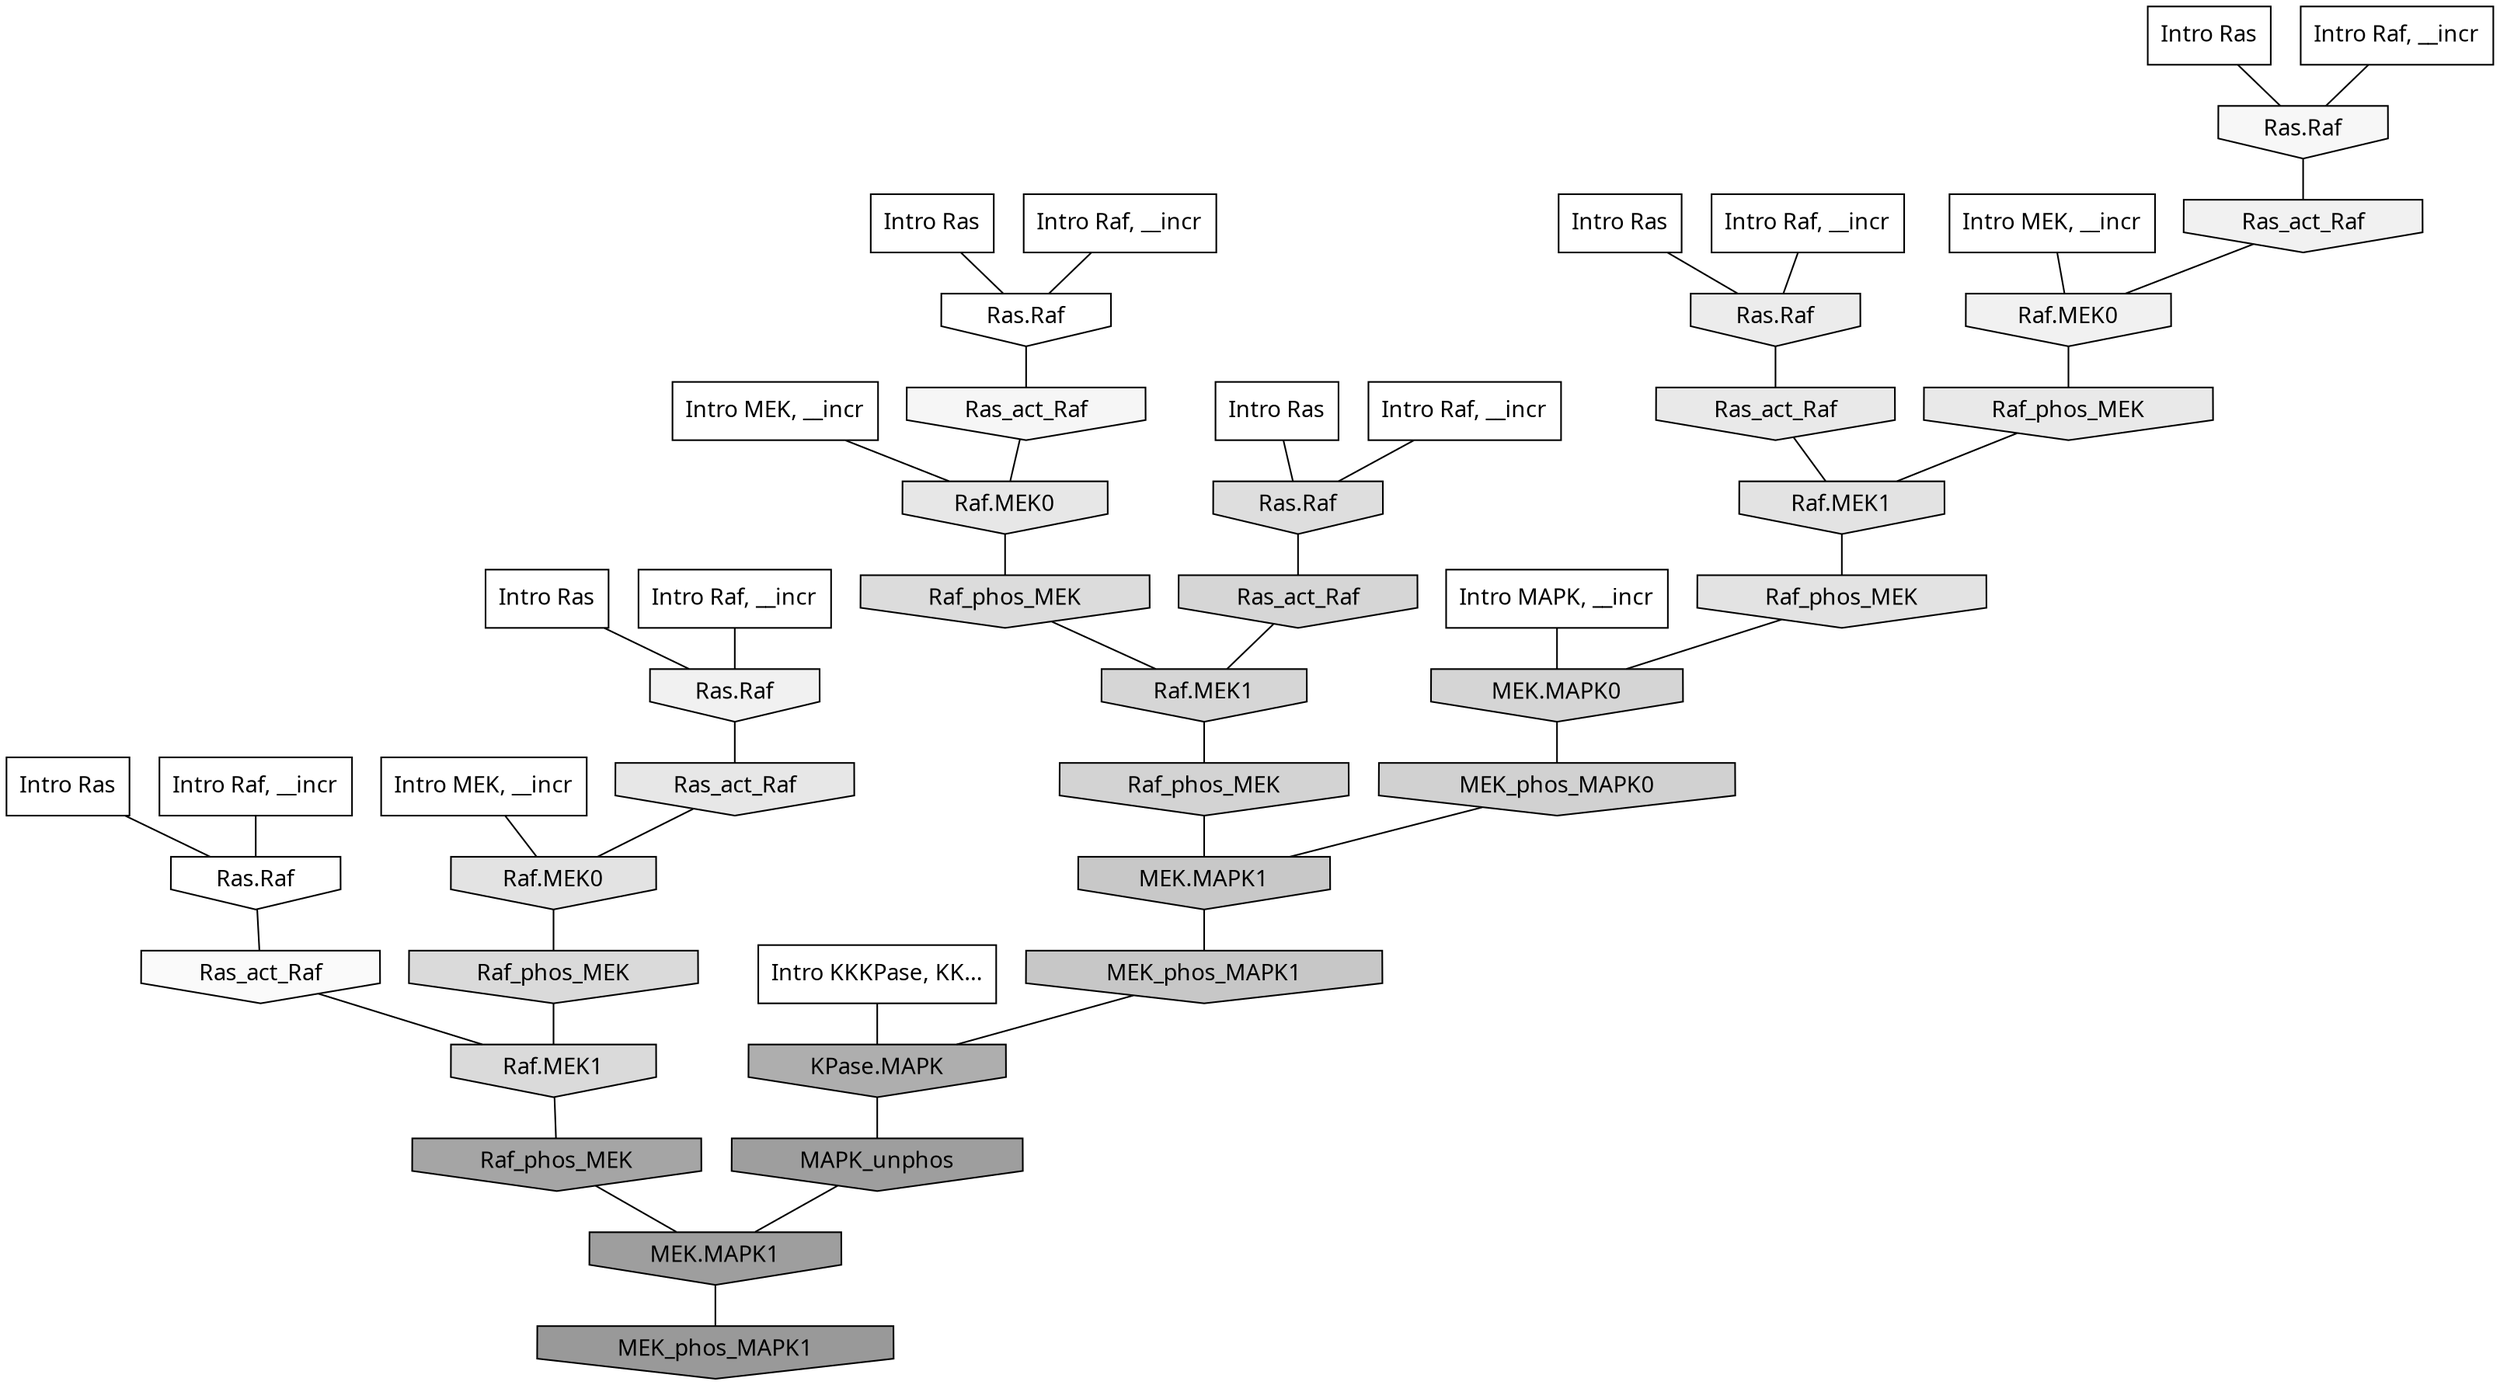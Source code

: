 digraph G{
  rankdir="TB";
  ranksep=0.30;
  node [fontname="CMU Serif"];
  edge [fontname="CMU Serif"];
  
  2 [label="Intro Ras", shape=rectangle, style=filled, fillcolor="0.000 0.000 1.000"]
  
  14 [label="Intro Ras", shape=rectangle, style=filled, fillcolor="0.000 0.000 1.000"]
  
  16 [label="Intro Ras", shape=rectangle, style=filled, fillcolor="0.000 0.000 1.000"]
  
  44 [label="Intro Ras", shape=rectangle, style=filled, fillcolor="0.000 0.000 1.000"]
  
  79 [label="Intro Ras", shape=rectangle, style=filled, fillcolor="0.000 0.000 1.000"]
  
  98 [label="Intro Ras", shape=rectangle, style=filled, fillcolor="0.000 0.000 1.000"]
  
  181 [label="Intro Raf, __incr", shape=rectangle, style=filled, fillcolor="0.000 0.000 1.000"]
  
  392 [label="Intro Raf, __incr", shape=rectangle, style=filled, fillcolor="0.000 0.000 1.000"]
  
  414 [label="Intro Raf, __incr", shape=rectangle, style=filled, fillcolor="0.000 0.000 1.000"]
  
  505 [label="Intro Raf, __incr", shape=rectangle, style=filled, fillcolor="0.000 0.000 1.000"]
  
  550 [label="Intro Raf, __incr", shape=rectangle, style=filled, fillcolor="0.000 0.000 1.000"]
  
  1010 [label="Intro Raf, __incr", shape=rectangle, style=filled, fillcolor="0.000 0.000 1.000"]
  
  1238 [label="Intro MEK, __incr", shape=rectangle, style=filled, fillcolor="0.000 0.000 1.000"]
  
  1576 [label="Intro MEK, __incr", shape=rectangle, style=filled, fillcolor="0.000 0.000 1.000"]
  
  1944 [label="Intro MEK, __incr", shape=rectangle, style=filled, fillcolor="0.000 0.000 1.000"]
  
  2514 [label="Intro MAPK, __incr", shape=rectangle, style=filled, fillcolor="0.000 0.000 1.000"]
  
  3101 [label="Intro KKKPase, KK...", shape=rectangle, style=filled, fillcolor="0.000 0.000 1.000"]
  
  3296 [label="Ras.Raf", shape=invhouse, style=filled, fillcolor="0.000 0.000 1.000"]
  
  3322 [label="Ras.Raf", shape=invhouse, style=filled, fillcolor="0.000 0.000 0.999"]
  
  3560 [label="Ras_act_Raf", shape=invhouse, style=filled, fillcolor="0.000 0.000 0.977"]
  
  3752 [label="Ras.Raf", shape=invhouse, style=filled, fillcolor="0.000 0.000 0.966"]
  
  3826 [label="Ras_act_Raf", shape=invhouse, style=filled, fillcolor="0.000 0.000 0.962"]
  
  4331 [label="Ras_act_Raf", shape=invhouse, style=filled, fillcolor="0.000 0.000 0.942"]
  
  4333 [label="Raf.MEK0", shape=invhouse, style=filled, fillcolor="0.000 0.000 0.942"]
  
  4340 [label="Ras.Raf", shape=invhouse, style=filled, fillcolor="0.000 0.000 0.942"]
  
  4883 [label="Ras.Raf", shape=invhouse, style=filled, fillcolor="0.000 0.000 0.922"]
  
  5152 [label="Ras_act_Raf", shape=invhouse, style=filled, fillcolor="0.000 0.000 0.912"]
  
  5163 [label="Raf_phos_MEK", shape=invhouse, style=filled, fillcolor="0.000 0.000 0.912"]
  
  5377 [label="Ras_act_Raf", shape=invhouse, style=filled, fillcolor="0.000 0.000 0.906"]
  
  5443 [label="Raf.MEK0", shape=invhouse, style=filled, fillcolor="0.000 0.000 0.903"]
  
  5828 [label="Raf.MEK0", shape=invhouse, style=filled, fillcolor="0.000 0.000 0.890"]
  
  5885 [label="Raf.MEK1", shape=invhouse, style=filled, fillcolor="0.000 0.000 0.889"]
  
  5936 [label="Raf_phos_MEK", shape=invhouse, style=filled, fillcolor="0.000 0.000 0.887"]
  
  6574 [label="Ras.Raf", shape=invhouse, style=filled, fillcolor="0.000 0.000 0.870"]
  
  6987 [label="Raf_phos_MEK", shape=invhouse, style=filled, fillcolor="0.000 0.000 0.861"]
  
  7375 [label="Raf_phos_MEK", shape=invhouse, style=filled, fillcolor="0.000 0.000 0.853"]
  
  7382 [label="Raf.MEK1", shape=invhouse, style=filled, fillcolor="0.000 0.000 0.853"]
  
  8229 [label="Ras_act_Raf", shape=invhouse, style=filled, fillcolor="0.000 0.000 0.838"]
  
  8239 [label="Raf.MEK1", shape=invhouse, style=filled, fillcolor="0.000 0.000 0.838"]
  
  8480 [label="MEK.MAPK0", shape=invhouse, style=filled, fillcolor="0.000 0.000 0.834"]
  
  8972 [label="Raf_phos_MEK", shape=invhouse, style=filled, fillcolor="0.000 0.000 0.825"]
  
  9441 [label="MEK_phos_MAPK0", shape=invhouse, style=filled, fillcolor="0.000 0.000 0.818"]
  
  12544 [label="MEK.MAPK1", shape=invhouse, style=filled, fillcolor="0.000 0.000 0.783"]
  
  13029 [label="MEK_phos_MAPK1", shape=invhouse, style=filled, fillcolor="0.000 0.000 0.778"]
  
  19362 [label="KPase.MAPK", shape=invhouse, style=filled, fillcolor="0.000 0.000 0.681"]
  
  20445 [label="Raf_phos_MEK", shape=invhouse, style=filled, fillcolor="0.000 0.000 0.646"]
  
  21161 [label="MAPK_unphos", shape=invhouse, style=filled, fillcolor="0.000 0.000 0.619"]
  
  21162 [label="MEK.MAPK1", shape=invhouse, style=filled, fillcolor="0.000 0.000 0.619"]
  
  21612 [label="MEK_phos_MAPK1", shape=invhouse, style=filled, fillcolor="0.000 0.000 0.600"]
  
  
  21162 -> 21612 [dir=none, color="0.000 0.000 0.000"] 
  21161 -> 21162 [dir=none, color="0.000 0.000 0.000"] 
  20445 -> 21162 [dir=none, color="0.000 0.000 0.000"] 
  19362 -> 21161 [dir=none, color="0.000 0.000 0.000"] 
  13029 -> 19362 [dir=none, color="0.000 0.000 0.000"] 
  12544 -> 13029 [dir=none, color="0.000 0.000 0.000"] 
  9441 -> 12544 [dir=none, color="0.000 0.000 0.000"] 
  8972 -> 12544 [dir=none, color="0.000 0.000 0.000"] 
  8480 -> 9441 [dir=none, color="0.000 0.000 0.000"] 
  8239 -> 8972 [dir=none, color="0.000 0.000 0.000"] 
  8229 -> 8239 [dir=none, color="0.000 0.000 0.000"] 
  7382 -> 20445 [dir=none, color="0.000 0.000 0.000"] 
  7375 -> 7382 [dir=none, color="0.000 0.000 0.000"] 
  6987 -> 8239 [dir=none, color="0.000 0.000 0.000"] 
  6574 -> 8229 [dir=none, color="0.000 0.000 0.000"] 
  5936 -> 8480 [dir=none, color="0.000 0.000 0.000"] 
  5885 -> 5936 [dir=none, color="0.000 0.000 0.000"] 
  5828 -> 7375 [dir=none, color="0.000 0.000 0.000"] 
  5443 -> 6987 [dir=none, color="0.000 0.000 0.000"] 
  5377 -> 5828 [dir=none, color="0.000 0.000 0.000"] 
  5163 -> 5885 [dir=none, color="0.000 0.000 0.000"] 
  5152 -> 5885 [dir=none, color="0.000 0.000 0.000"] 
  4883 -> 5152 [dir=none, color="0.000 0.000 0.000"] 
  4340 -> 5377 [dir=none, color="0.000 0.000 0.000"] 
  4333 -> 5163 [dir=none, color="0.000 0.000 0.000"] 
  4331 -> 4333 [dir=none, color="0.000 0.000 0.000"] 
  3826 -> 5443 [dir=none, color="0.000 0.000 0.000"] 
  3752 -> 4331 [dir=none, color="0.000 0.000 0.000"] 
  3560 -> 7382 [dir=none, color="0.000 0.000 0.000"] 
  3322 -> 3560 [dir=none, color="0.000 0.000 0.000"] 
  3296 -> 3826 [dir=none, color="0.000 0.000 0.000"] 
  3101 -> 19362 [dir=none, color="0.000 0.000 0.000"] 
  2514 -> 8480 [dir=none, color="0.000 0.000 0.000"] 
  1944 -> 4333 [dir=none, color="0.000 0.000 0.000"] 
  1576 -> 5443 [dir=none, color="0.000 0.000 0.000"] 
  1238 -> 5828 [dir=none, color="0.000 0.000 0.000"] 
  1010 -> 6574 [dir=none, color="0.000 0.000 0.000"] 
  550 -> 3322 [dir=none, color="0.000 0.000 0.000"] 
  505 -> 3296 [dir=none, color="0.000 0.000 0.000"] 
  414 -> 3752 [dir=none, color="0.000 0.000 0.000"] 
  392 -> 4883 [dir=none, color="0.000 0.000 0.000"] 
  181 -> 4340 [dir=none, color="0.000 0.000 0.000"] 
  98 -> 4883 [dir=none, color="0.000 0.000 0.000"] 
  79 -> 3296 [dir=none, color="0.000 0.000 0.000"] 
  44 -> 3752 [dir=none, color="0.000 0.000 0.000"] 
  16 -> 6574 [dir=none, color="0.000 0.000 0.000"] 
  14 -> 4340 [dir=none, color="0.000 0.000 0.000"] 
  2 -> 3322 [dir=none, color="0.000 0.000 0.000"] 
  
  }
